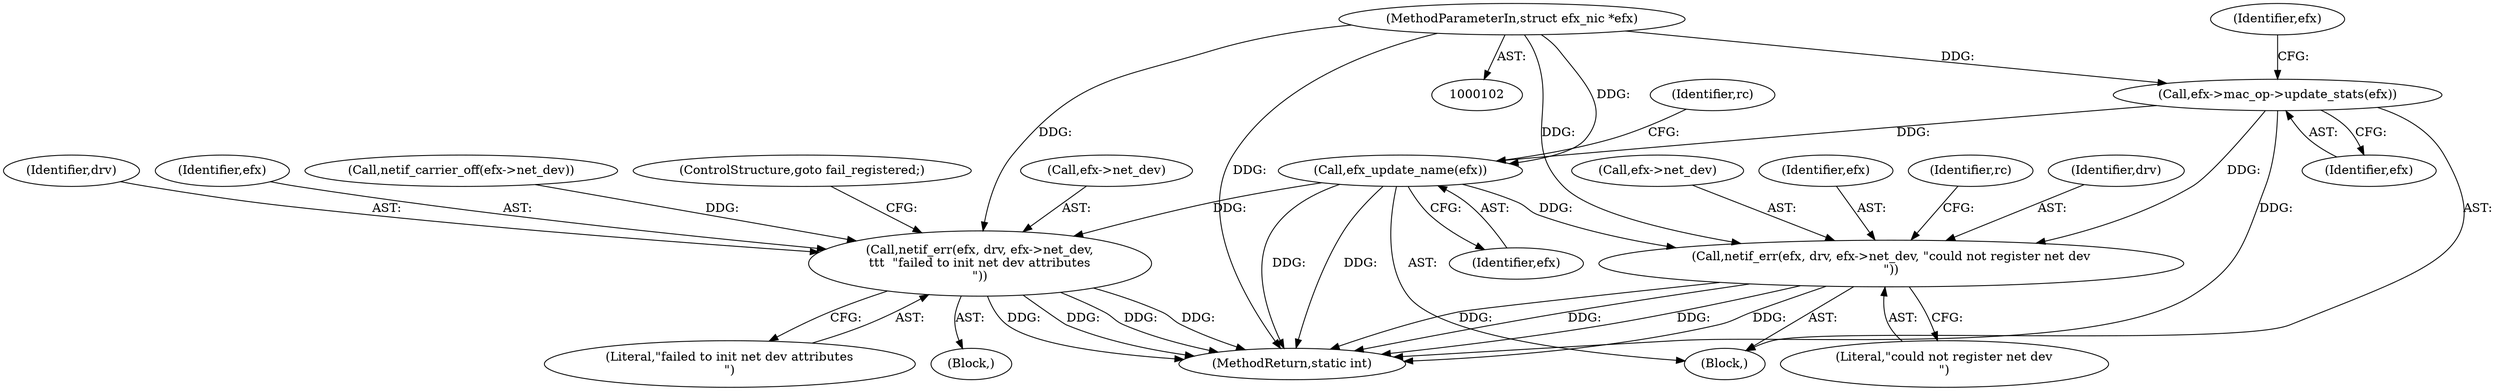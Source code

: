 digraph "0_linux_68cb695ccecf949d48949e72f8ce591fdaaa325c_0@API" {
"1000144" [label="(Call,efx->mac_op->update_stats(efx))"];
"1000103" [label="(MethodParameterIn,struct efx_nic *efx)"];
"1000169" [label="(Call,efx_update_name(efx))"];
"1000201" [label="(Call,netif_err(efx, drv, efx->net_dev,\n\t\t\t  \"failed to init net dev attributes\n\"))"];
"1000213" [label="(Call,netif_err(efx, drv, efx->net_dev, \"could not register net dev\n\"))"];
"1000204" [label="(Call,efx->net_dev)"];
"1000227" [label="(MethodReturn,static int)"];
"1000170" [label="(Identifier,efx)"];
"1000149" [label="(Identifier,efx)"];
"1000104" [label="(Block,)"];
"1000203" [label="(Identifier,drv)"];
"1000202" [label="(Identifier,efx)"];
"1000201" [label="(Call,netif_err(efx, drv, efx->net_dev,\n\t\t\t  \"failed to init net dev attributes\n\"))"];
"1000182" [label="(Call,netif_carrier_off(efx->net_dev))"];
"1000219" [label="(Literal,\"could not register net dev\n\")"];
"1000216" [label="(Call,efx->net_dev)"];
"1000144" [label="(Call,efx->mac_op->update_stats(efx))"];
"1000145" [label="(Identifier,efx)"];
"1000200" [label="(Block,)"];
"1000214" [label="(Identifier,efx)"];
"1000207" [label="(Literal,\"failed to init net dev attributes\n\")"];
"1000221" [label="(Identifier,rc)"];
"1000103" [label="(MethodParameterIn,struct efx_nic *efx)"];
"1000169" [label="(Call,efx_update_name(efx))"];
"1000208" [label="(ControlStructure,goto fail_registered;)"];
"1000215" [label="(Identifier,drv)"];
"1000213" [label="(Call,netif_err(efx, drv, efx->net_dev, \"could not register net dev\n\"))"];
"1000172" [label="(Identifier,rc)"];
"1000144" -> "1000104"  [label="AST: "];
"1000144" -> "1000145"  [label="CFG: "];
"1000145" -> "1000144"  [label="AST: "];
"1000149" -> "1000144"  [label="CFG: "];
"1000144" -> "1000227"  [label="DDG: "];
"1000103" -> "1000144"  [label="DDG: "];
"1000144" -> "1000169"  [label="DDG: "];
"1000144" -> "1000213"  [label="DDG: "];
"1000103" -> "1000102"  [label="AST: "];
"1000103" -> "1000227"  [label="DDG: "];
"1000103" -> "1000169"  [label="DDG: "];
"1000103" -> "1000201"  [label="DDG: "];
"1000103" -> "1000213"  [label="DDG: "];
"1000169" -> "1000104"  [label="AST: "];
"1000169" -> "1000170"  [label="CFG: "];
"1000170" -> "1000169"  [label="AST: "];
"1000172" -> "1000169"  [label="CFG: "];
"1000169" -> "1000227"  [label="DDG: "];
"1000169" -> "1000227"  [label="DDG: "];
"1000169" -> "1000201"  [label="DDG: "];
"1000169" -> "1000213"  [label="DDG: "];
"1000201" -> "1000200"  [label="AST: "];
"1000201" -> "1000207"  [label="CFG: "];
"1000202" -> "1000201"  [label="AST: "];
"1000203" -> "1000201"  [label="AST: "];
"1000204" -> "1000201"  [label="AST: "];
"1000207" -> "1000201"  [label="AST: "];
"1000208" -> "1000201"  [label="CFG: "];
"1000201" -> "1000227"  [label="DDG: "];
"1000201" -> "1000227"  [label="DDG: "];
"1000201" -> "1000227"  [label="DDG: "];
"1000201" -> "1000227"  [label="DDG: "];
"1000182" -> "1000201"  [label="DDG: "];
"1000213" -> "1000104"  [label="AST: "];
"1000213" -> "1000219"  [label="CFG: "];
"1000214" -> "1000213"  [label="AST: "];
"1000215" -> "1000213"  [label="AST: "];
"1000216" -> "1000213"  [label="AST: "];
"1000219" -> "1000213"  [label="AST: "];
"1000221" -> "1000213"  [label="CFG: "];
"1000213" -> "1000227"  [label="DDG: "];
"1000213" -> "1000227"  [label="DDG: "];
"1000213" -> "1000227"  [label="DDG: "];
"1000213" -> "1000227"  [label="DDG: "];
}
